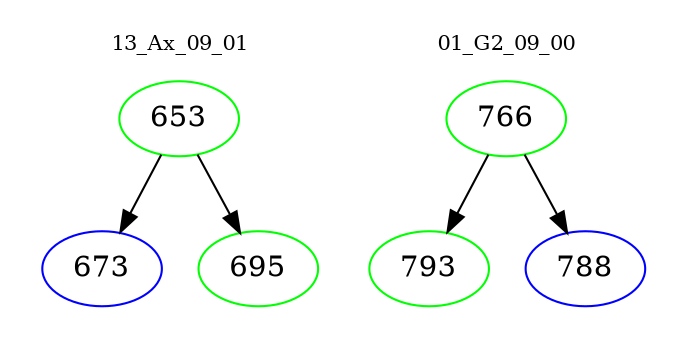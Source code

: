 digraph{
subgraph cluster_0 {
color = white
label = "13_Ax_09_01";
fontsize=10;
T0_653 [label="653", color="green"]
T0_653 -> T0_673 [color="black"]
T0_673 [label="673", color="blue"]
T0_653 -> T0_695 [color="black"]
T0_695 [label="695", color="green"]
}
subgraph cluster_1 {
color = white
label = "01_G2_09_00";
fontsize=10;
T1_766 [label="766", color="green"]
T1_766 -> T1_793 [color="black"]
T1_793 [label="793", color="green"]
T1_766 -> T1_788 [color="black"]
T1_788 [label="788", color="blue"]
}
}
